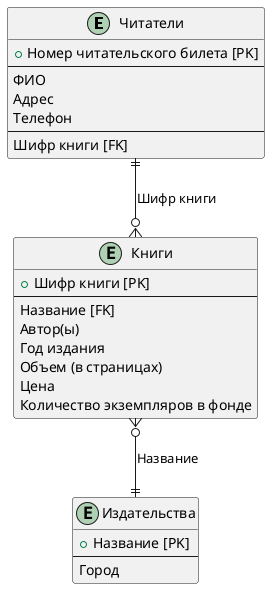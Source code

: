 @startuml library
scale 1

entity "Читатели" as readers {
  + Номер читательского билета [PK]
  --
  ФИО
  Адрес
  Телефон
  --
  Шифр книги [FK]
}

entity "Книги" as books {
  + Шифр книги [PK]
  --
  Название [FK]
  Автор(ы)
  Год издания
  Объем (в страницах)
  Цена
  Количество экземпляров в фонде 
}

entity "Издательства" as publishers {
  + Название [PK]
  --
  Город
}

readers ||--o{ books : Шифр книги
books }o--|| publishers : Название

@enduml